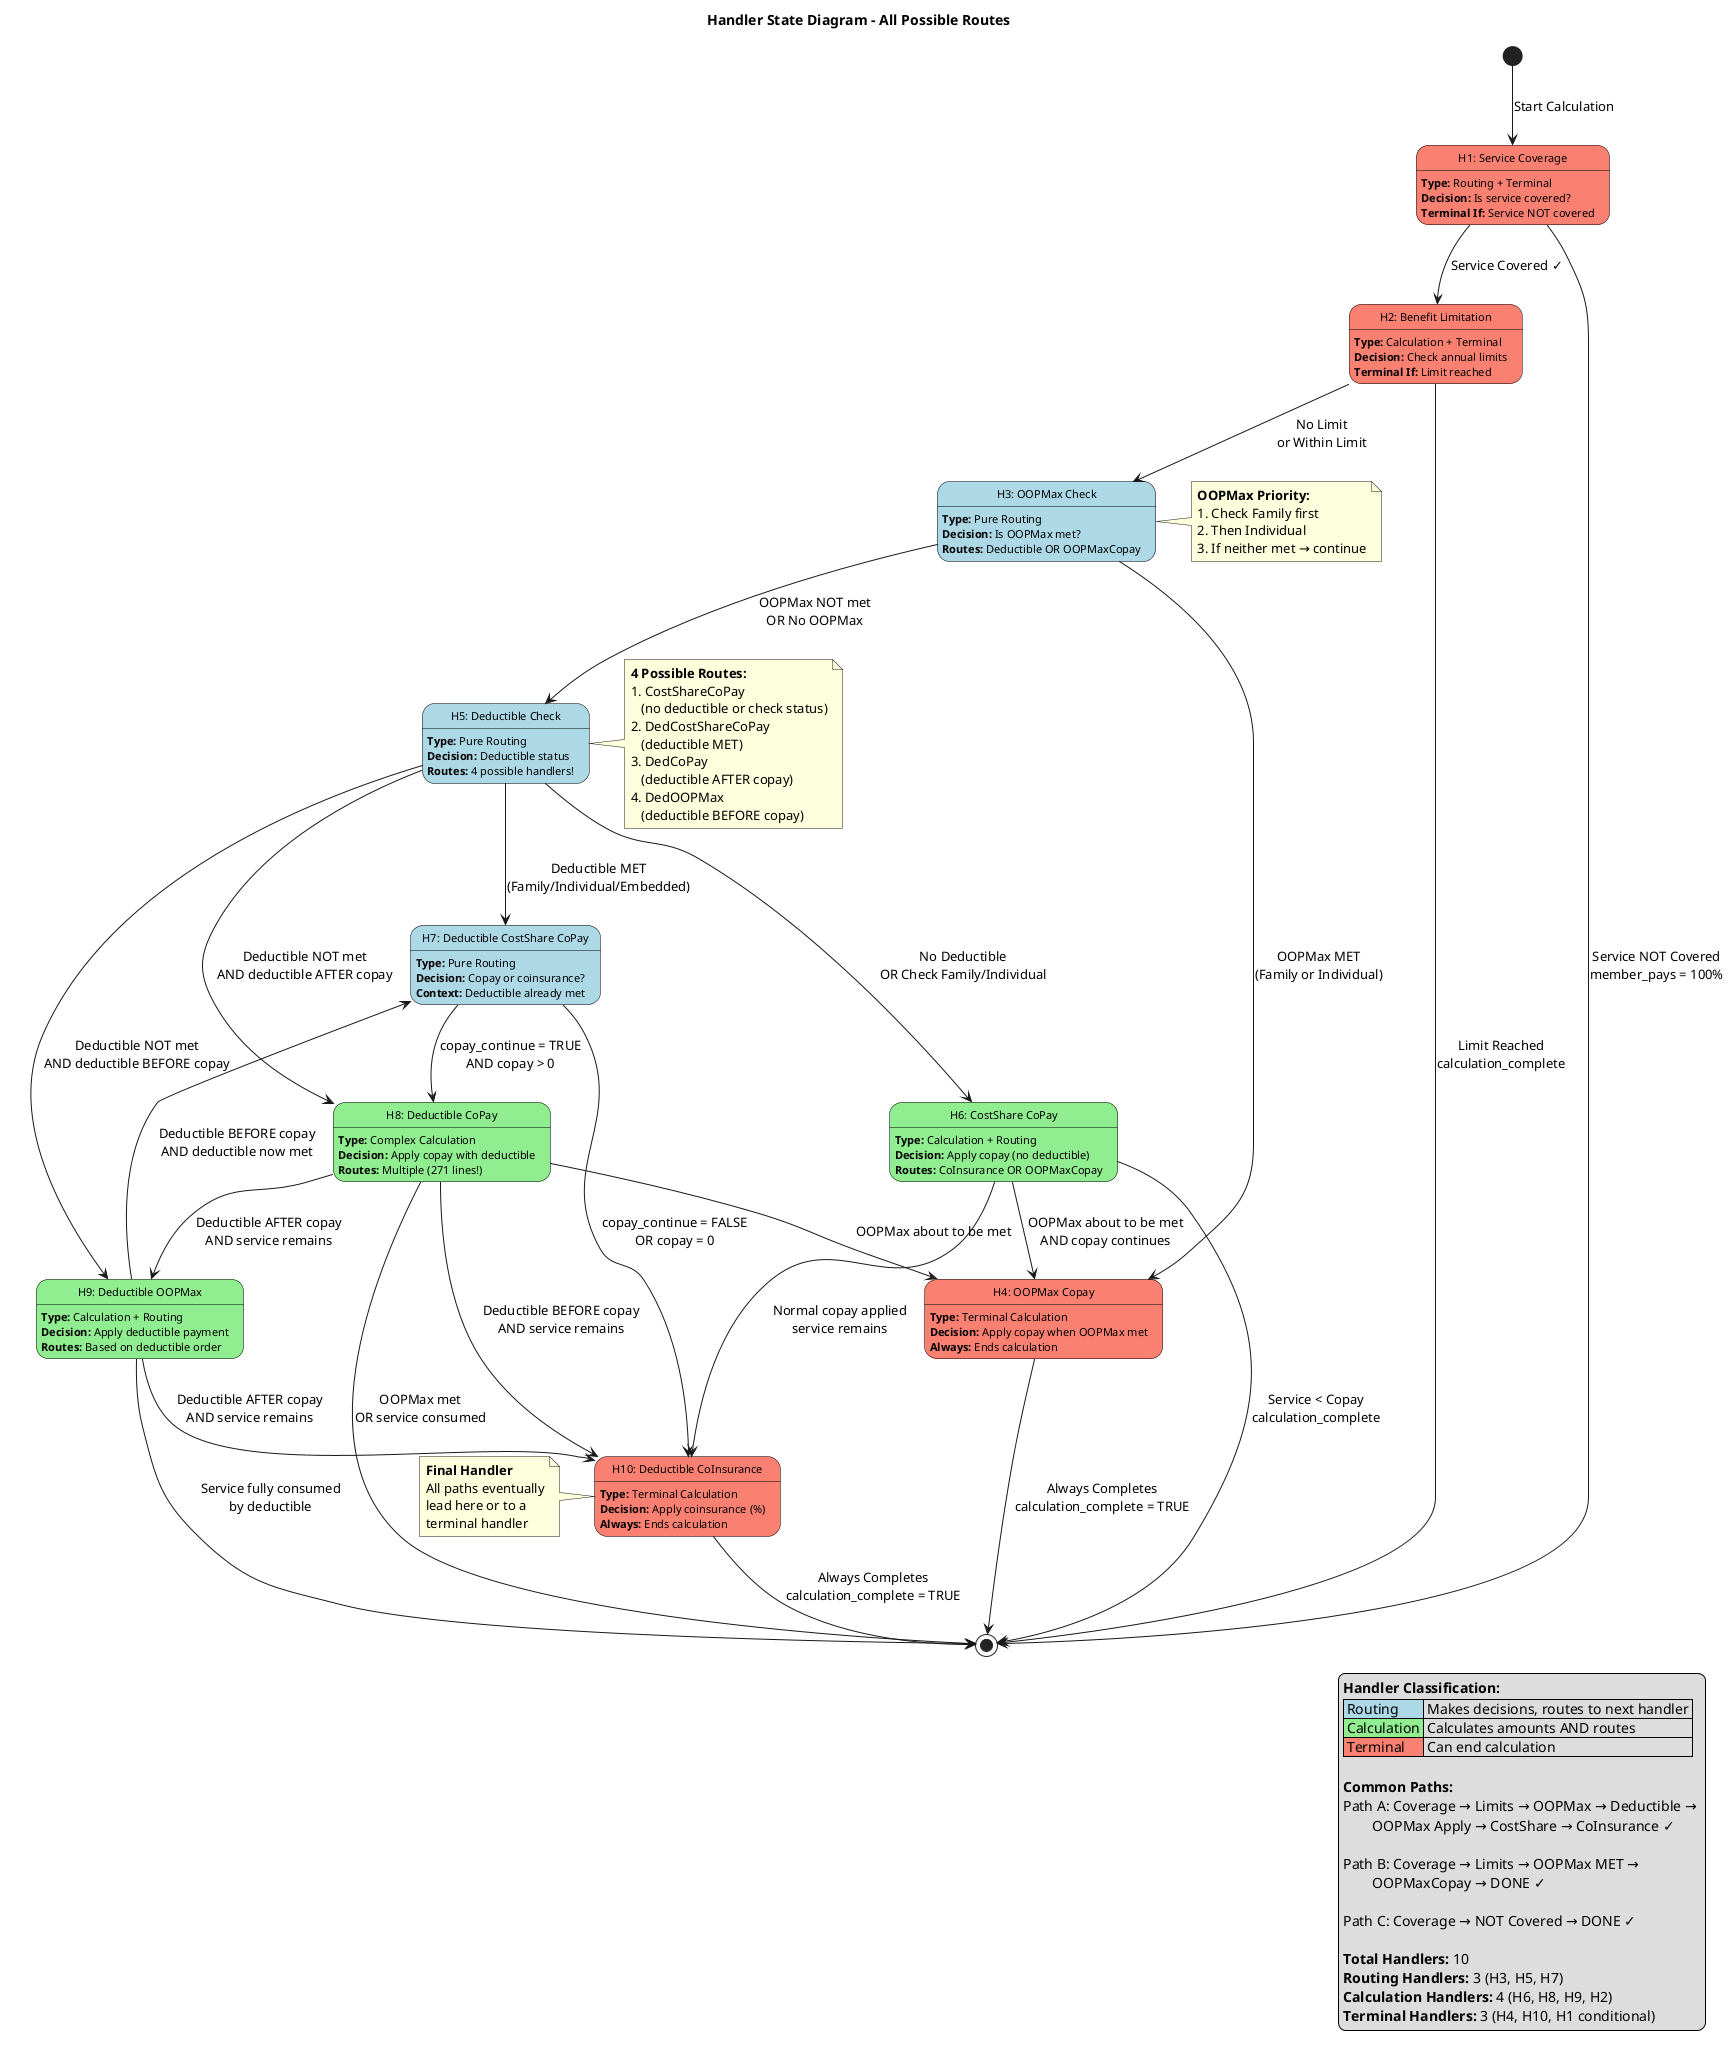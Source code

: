 @startuml Handler State Transitions

title Handler State Diagram - All Possible Routes

skinparam state {
  BackgroundColor<<Routing>> LightBlue
  BackgroundColor<<Calculation>> LightGreen
  BackgroundColor<<Terminal>> Salmon
  BorderColor Black
  FontSize 11
}

[*] --> ServiceCoverage : Start Calculation

state "H1: Service Coverage" as ServiceCoverage <<Terminal>> {
  ServiceCoverage : **Type:** Routing + Terminal
  ServiceCoverage : **Decision:** Is service covered?
  ServiceCoverage : **Terminal If:** Service NOT covered
}

state "H2: Benefit Limitation" as BenefitLimit <<Terminal>> {
  BenefitLimit : **Type:** Calculation + Terminal
  BenefitLimit : **Decision:** Check annual limits
  BenefitLimit : **Terminal If:** Limit reached
}

state "H3: OOPMax Check" as OOPMaxCheck <<Routing>> {
  OOPMaxCheck : **Type:** Pure Routing
  OOPMaxCheck : **Decision:** Is OOPMax met?
  OOPMaxCheck : **Routes:** Deductible OR OOPMaxCopay
}

state "H4: OOPMax Copay" as OOPMaxCopay <<Terminal>> {
  OOPMaxCopay : **Type:** Terminal Calculation
  OOPMaxCopay : **Decision:** Apply copay when OOPMax met
  OOPMaxCopay : **Always:** Ends calculation
}

state "H5: Deductible Check" as DeductibleCheck <<Routing>> {
  DeductibleCheck : **Type:** Pure Routing
  DeductibleCheck : **Decision:** Deductible status
  DeductibleCheck : **Routes:** 4 possible handlers!
}

state "H6: CostShare CoPay" as CostShareCoPay <<Calculation>> {
  CostShareCoPay : **Type:** Calculation + Routing
  CostShareCoPay : **Decision:** Apply copay (no deductible)
  CostShareCoPay : **Routes:** CoInsurance OR OOPMaxCopay
}

state "H7: Deductible CostShare CoPay" as DedCostShareCoPay <<Routing>> {
  DedCostShareCoPay : **Type:** Pure Routing
  DedCostShareCoPay : **Decision:** Copay or coinsurance?
  DedCostShareCoPay : **Context:** Deductible already met
}

state "H8: Deductible CoPay" as DedCoPay <<Calculation>> {
  DedCoPay : **Type:** Complex Calculation
  DedCoPay : **Decision:** Apply copay with deductible
  DedCoPay : **Routes:** Multiple (271 lines!)
}

state "H9: Deductible OOPMax" as DedOOPMax <<Calculation>> {
  DedOOPMax : **Type:** Calculation + Routing
  DedOOPMax : **Decision:** Apply deductible payment
  DedOOPMax : **Routes:** Based on deductible order
}

state "H10: Deductible CoInsurance" as DedCoIns <<Terminal>> {
  DedCoIns : **Type:** Terminal Calculation
  DedCoIns : **Decision:** Apply coinsurance (%)
  DedCoIns : **Always:** Ends calculation
}

' Transitions from ServiceCoverage
ServiceCoverage --> [*] : Service NOT Covered\nmember_pays = 100%
ServiceCoverage --> BenefitLimit : Service Covered ✓

' Transitions from BenefitLimit
BenefitLimit --> [*] : Limit Reached\ncalculation_complete
BenefitLimit --> OOPMaxCheck : No Limit\nor Within Limit

' Transitions from OOPMaxCheck
OOPMaxCheck --> OOPMaxCopay : OOPMax MET\n(Family or Individual)
OOPMaxCheck --> DeductibleCheck : OOPMax NOT met\nOR No OOPMax

' Transitions from OOPMaxCopay
OOPMaxCopay --> [*] : Always Completes\ncalculation_complete = TRUE

' Transitions from DeductibleCheck (4 routes!)
DeductibleCheck --> CostShareCoPay : No Deductible\nOR Check Family/Individual
DeductibleCheck --> DedCostShareCoPay : Deductible MET\n(Family/Individual/Embedded)
DeductibleCheck --> DedCoPay : Deductible NOT met\nAND deductible AFTER copay
DeductibleCheck --> DedOOPMax : Deductible NOT met\nAND deductible BEFORE copay

' Transitions from CostShareCoPay
CostShareCoPay --> [*] : Service < Copay\ncalculation_complete
CostShareCoPay --> DedCoIns : Normal copay applied\nservice remains
CostShareCoPay --> OOPMaxCopay : OOPMax about to be met\nAND copay continues

' Transitions from DedCostShareCoPay
DedCostShareCoPay --> DedCoPay : copay_continue = TRUE\nAND copay > 0
DedCostShareCoPay --> DedCoIns : copay_continue = FALSE\nOR copay = 0

' Transitions from DedCoPay (complex!)
DedCoPay --> [*] : OOPMax met\nOR service consumed
DedCoPay --> DedCoIns : Deductible BEFORE copay\nAND service remains
DedCoPay --> DedOOPMax : Deductible AFTER copay\nAND service remains
DedCoPay --> OOPMaxCopay : OOPMax about to be met

' Transitions from DedOOPMax
DedOOPMax --> [*] : Service fully consumed\nby deductible
DedOOPMax --> DedCostShareCoPay : Deductible BEFORE copay\nAND deductible now met
DedOOPMax --> DedCoIns : Deductible AFTER copay\nAND service remains

' Transitions from DedCoIns
DedCoIns --> [*] : Always Completes\ncalculation_complete = TRUE

note right of OOPMaxCheck
  **OOPMax Priority:**
  1. Check Family first
  2. Then Individual
  3. If neither met → continue
end note

note right of DeductibleCheck
  **4 Possible Routes:**
  1. CostShareCoPay
     (no deductible or check status)
  2. DedCostShareCoPay
     (deductible MET)
  3. DedCoPay
     (deductible AFTER copay)
  4. DedOOPMax
     (deductible BEFORE copay)
end note

note left of DedCoIns
  **Final Handler**
  All paths eventually
  lead here or to a
  terminal handler
end note

legend right
  **Handler Classification:**
  |<#LightBlue> Routing | Makes decisions, routes to next handler |
  |<#LightGreen> Calculation | Calculates amounts AND routes |
  |<#Salmon> Terminal | Can end calculation |
  
  **Common Paths:**
  Path A: Coverage → Limits → OOPMax → Deductible → 
          OOPMax Apply → CostShare → CoInsurance ✓
  
  Path B: Coverage → Limits → OOPMax MET → 
          OOPMaxCopay → DONE ✓
  
  Path C: Coverage → NOT Covered → DONE ✓
  
  **Total Handlers:** 10
  **Routing Handlers:** 3 (H3, H5, H7)
  **Calculation Handlers:** 4 (H6, H8, H9, H2)
  **Terminal Handlers:** 3 (H4, H10, H1 conditional)
endlegend

@enduml
